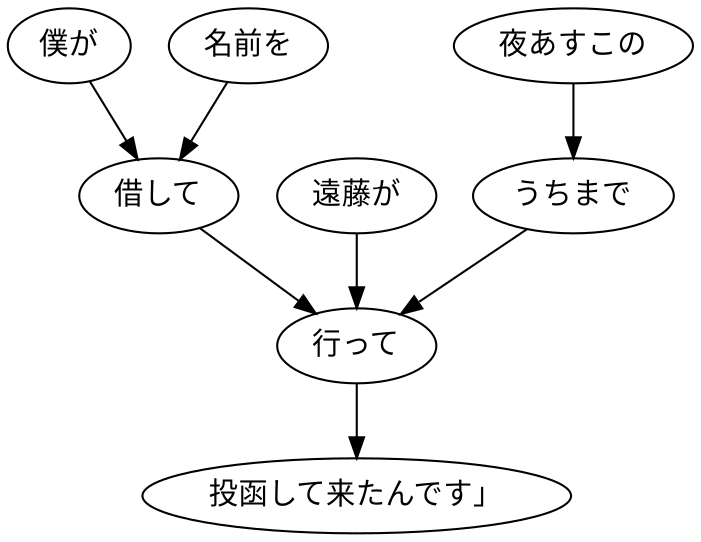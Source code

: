 digraph graph7317 {
	node0 [label="僕が"];
	node1 [label="名前を"];
	node2 [label="借して"];
	node3 [label="遠藤が"];
	node4 [label="夜あすこの"];
	node5 [label="うちまで"];
	node6 [label="行って"];
	node7 [label="投函して来たんです」"];
	node0 -> node2;
	node1 -> node2;
	node2 -> node6;
	node3 -> node6;
	node4 -> node5;
	node5 -> node6;
	node6 -> node7;
}
